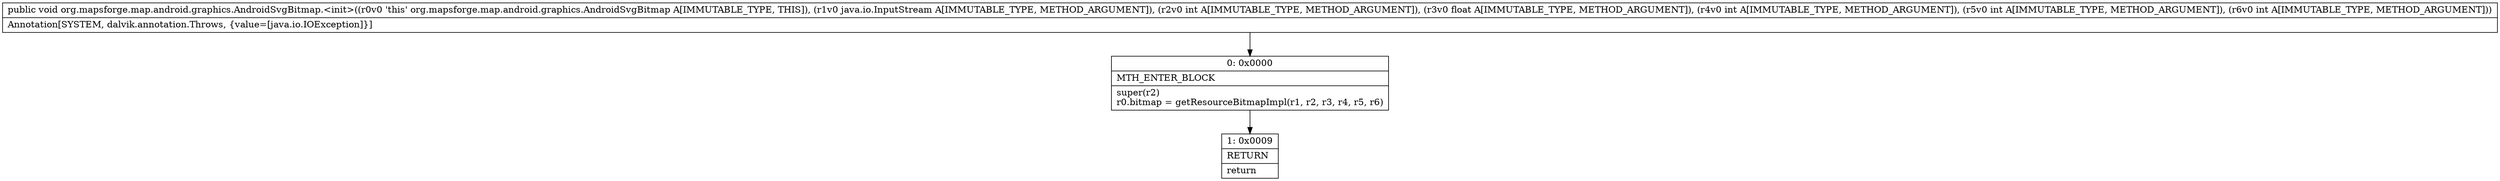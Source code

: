 digraph "CFG fororg.mapsforge.map.android.graphics.AndroidSvgBitmap.\<init\>(Ljava\/io\/InputStream;IFIII)V" {
Node_0 [shape=record,label="{0\:\ 0x0000|MTH_ENTER_BLOCK\l|super(r2)\lr0.bitmap = getResourceBitmapImpl(r1, r2, r3, r4, r5, r6)\l}"];
Node_1 [shape=record,label="{1\:\ 0x0009|RETURN\l|return\l}"];
MethodNode[shape=record,label="{public void org.mapsforge.map.android.graphics.AndroidSvgBitmap.\<init\>((r0v0 'this' org.mapsforge.map.android.graphics.AndroidSvgBitmap A[IMMUTABLE_TYPE, THIS]), (r1v0 java.io.InputStream A[IMMUTABLE_TYPE, METHOD_ARGUMENT]), (r2v0 int A[IMMUTABLE_TYPE, METHOD_ARGUMENT]), (r3v0 float A[IMMUTABLE_TYPE, METHOD_ARGUMENT]), (r4v0 int A[IMMUTABLE_TYPE, METHOD_ARGUMENT]), (r5v0 int A[IMMUTABLE_TYPE, METHOD_ARGUMENT]), (r6v0 int A[IMMUTABLE_TYPE, METHOD_ARGUMENT]))  | Annotation[SYSTEM, dalvik.annotation.Throws, \{value=[java.io.IOException]\}]\l}"];
MethodNode -> Node_0;
Node_0 -> Node_1;
}

